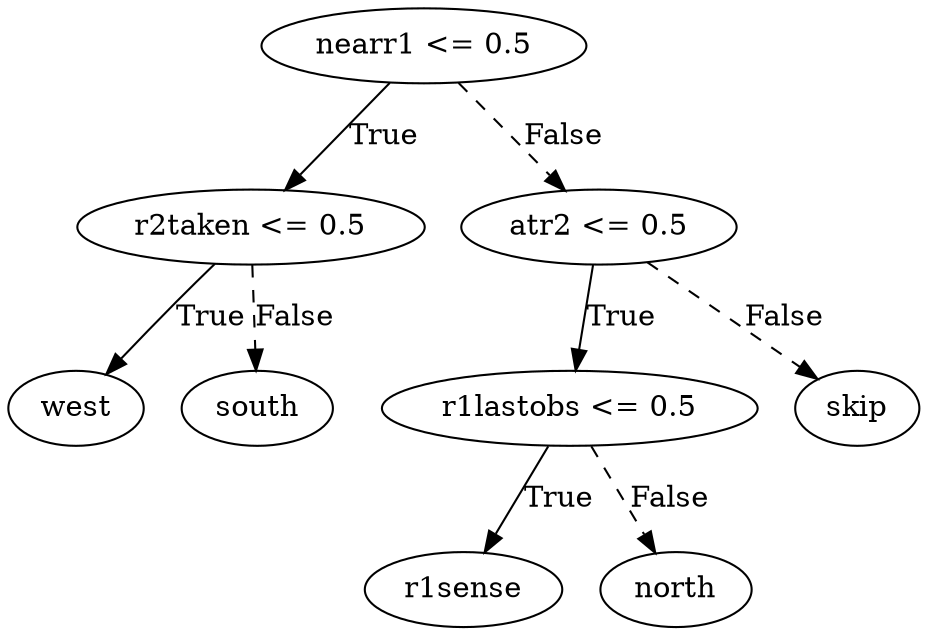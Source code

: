 digraph {
0 [label="nearr1 <= 0.5"];
1 [label="r2taken <= 0.5"];
2 [label="west"];
1 -> 2 [label="True"];
3 [label="south"];
1 -> 3 [style="dashed", label="False"];
0 -> 1 [label="True"];
4 [label="atr2 <= 0.5"];
5 [label="r1lastobs <= 0.5"];
6 [label="r1sense"];
5 -> 6 [label="True"];
7 [label="north"];
5 -> 7 [style="dashed", label="False"];
4 -> 5 [label="True"];
8 [label="skip"];
4 -> 8 [style="dashed", label="False"];
0 -> 4 [style="dashed", label="False"];

}